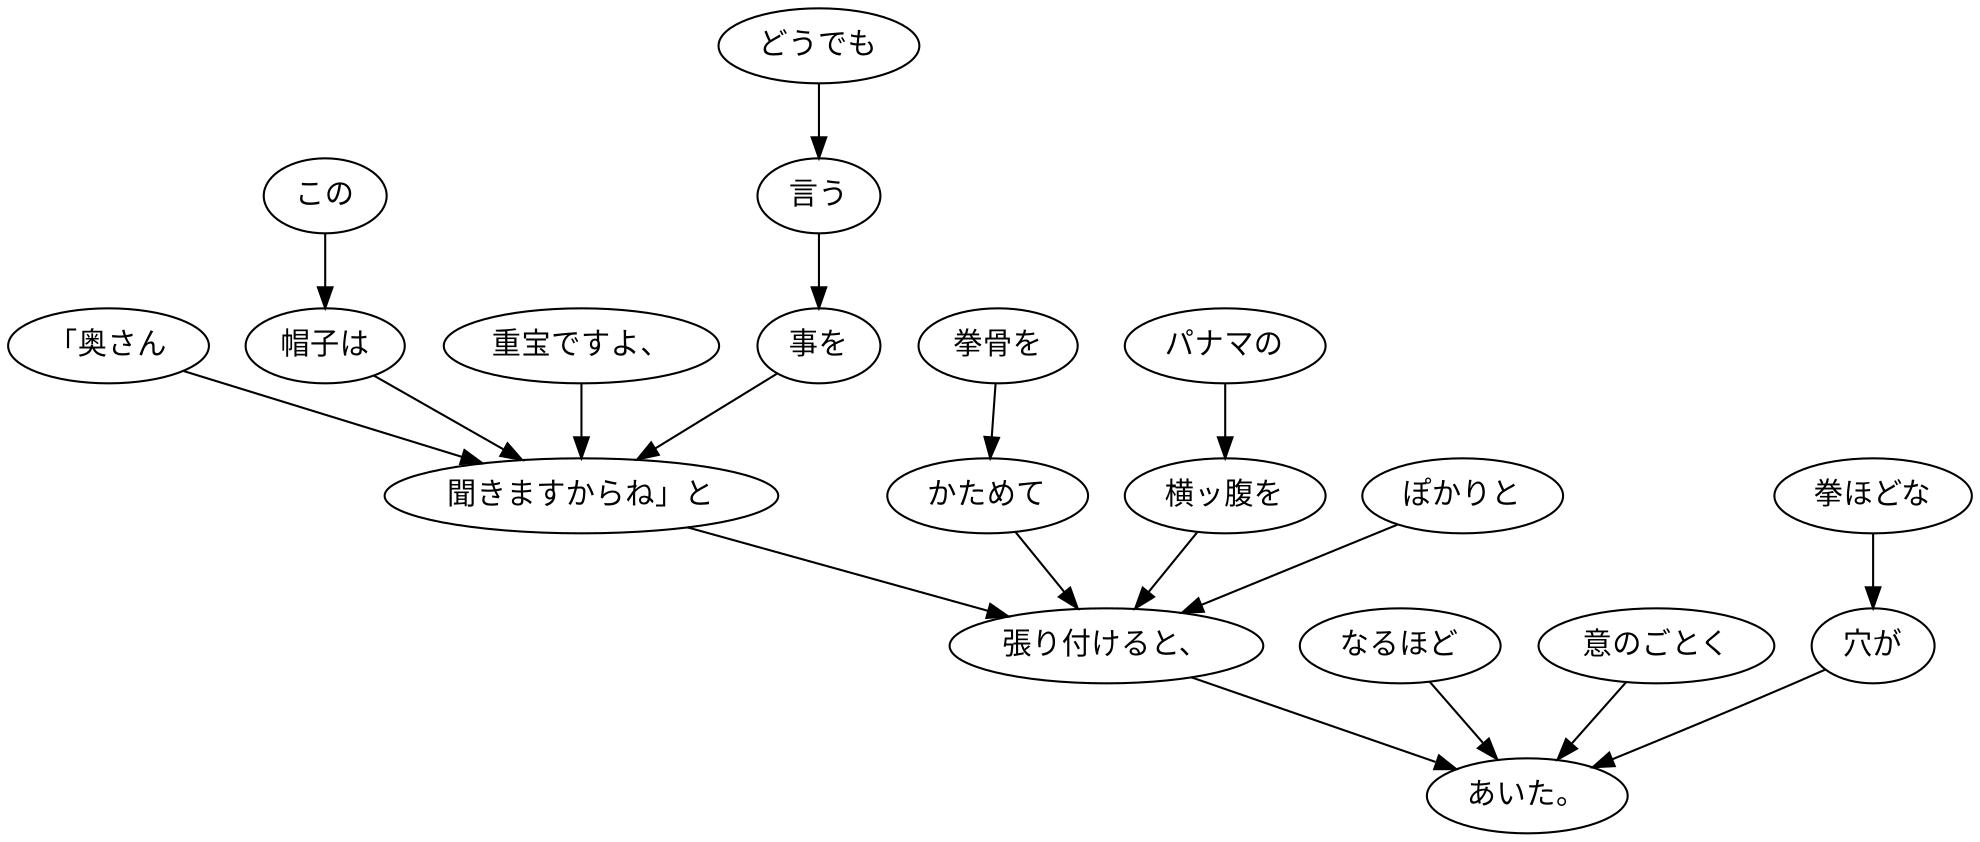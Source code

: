 digraph graph3465 {
	node0 [label="「奥さん"];
	node1 [label="この"];
	node2 [label="帽子は"];
	node3 [label="重宝ですよ、"];
	node4 [label="どうでも"];
	node5 [label="言う"];
	node6 [label="事を"];
	node7 [label="聞きますからね」と"];
	node8 [label="拳骨を"];
	node9 [label="かためて"];
	node10 [label="パナマの"];
	node11 [label="横ッ腹を"];
	node12 [label="ぽかりと"];
	node13 [label="張り付けると、"];
	node14 [label="なるほど"];
	node15 [label="意のごとく"];
	node16 [label="拳ほどな"];
	node17 [label="穴が"];
	node18 [label="あいた。"];
	node0 -> node7;
	node1 -> node2;
	node2 -> node7;
	node3 -> node7;
	node4 -> node5;
	node5 -> node6;
	node6 -> node7;
	node7 -> node13;
	node8 -> node9;
	node9 -> node13;
	node10 -> node11;
	node11 -> node13;
	node12 -> node13;
	node13 -> node18;
	node14 -> node18;
	node15 -> node18;
	node16 -> node17;
	node17 -> node18;
}
